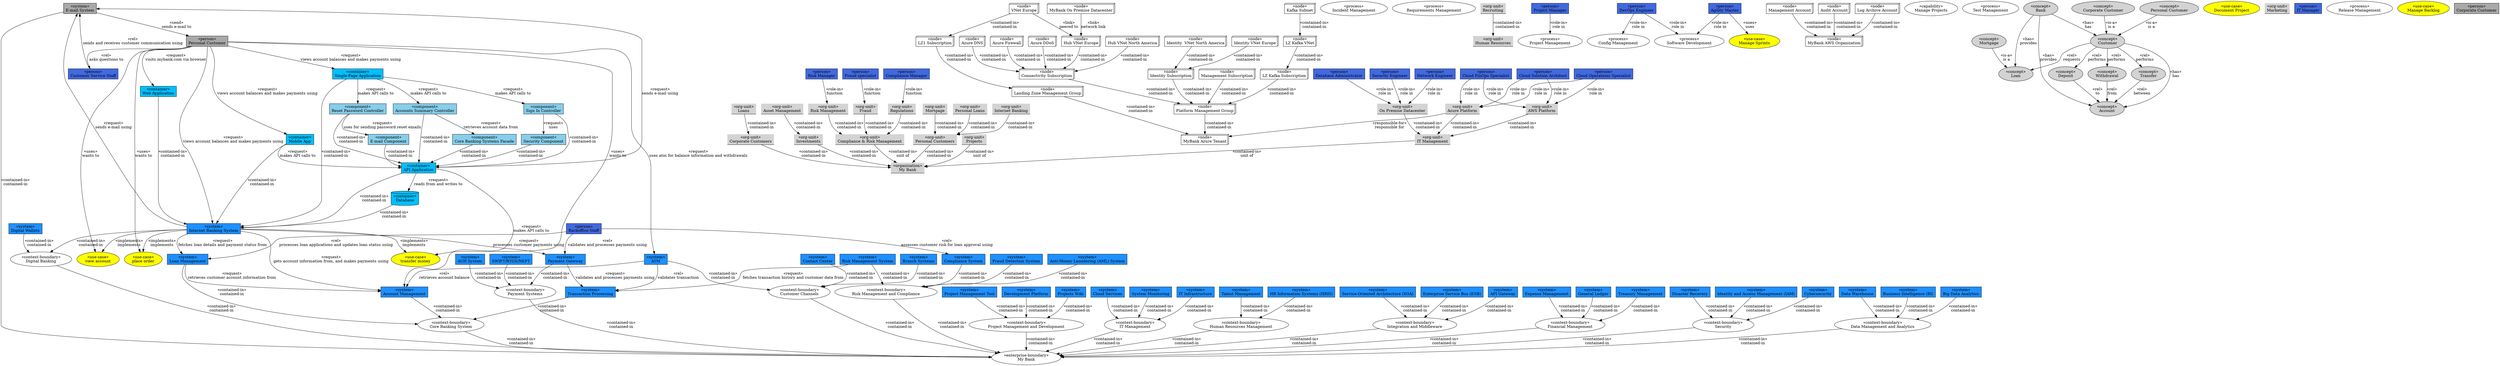 digraph elements {
  // graph [splines=ortho]
mybank_data_management__big_data_analytics_system [shape=box style=filled fillcolor=dodgerblue label = "«system»\nBig Data Analytics"]
mybank_it_management__aws_unit [shape=underline style=filled fillcolor=lightgrey label = "«org-unit»\nAWS Platform"]
mybank_security__disaster_recovery_system [shape=box style=filled fillcolor=dodgerblue label = "«system»\nDisaster Recovery"]
mybank_it_management_azure__plz_kafka_subscription [shape=box3d  label = "«node»\nLZ Kafka Subscription"]
mybank__email_system [shape=box style=filled fillcolor=darkgrey label = "«system»\nE-mail System"]
mybank_it_management__it_management_unit [shape=underline style=filled fillcolor=lightgrey label = "«org-unit»\nIT Management"]
mybank_financial_management__expense_management_system [shape=box style=filled fillcolor=dodgerblue label = "«system»\nExpense Management"]
mybank_customer_channels__branch_systems [shape=box style=filled fillcolor=dodgerblue label = "«system»\nBranch Systems"]
mybank_project_management__context_boundary [  label = "«context-boundary»\nProject Management and Development"]
mybank_compliance__fraud_detection_system [shape=box style=filled fillcolor=dodgerblue label = "«system»\nFraud Detection System"]
mybank_organization_personal_customers__mortgage_org [shape=underline style=filled fillcolor=lightgrey label = "«org-unit»\nMortgage"]
mybank_project_management__incident_management [  label = "«process»\nIncident Management"]
mybank_project_management__requirements_management [  label = "«process»\nRequirements Management"]
mybank_organization_hr__recruiting [shape=underline style=filled fillcolor=lightgrey label = "«org-unit»\nRecruiting"]
mybank_it_management_azure__connectivity_subscription [shape=box3d  label = "«node»\nConnectivity Subscription"]
mybank_digital_banking__digital_wallets_system [shape=box style=filled fillcolor=dodgerblue label = "«system»\nDigital Wallets"]
mybank_customer_channels__customer_service_staff [shape=box style=filled fillcolor=royalblue label = "«person»\nCustomer Service Staff"]
mybank_security__identity_access_management_system [shape=box style=filled fillcolor=dodgerblue label = "«system»\nIdentity and Access Management (IAM)"]
mybank_it_management_azure__alz1_vnet_europe [shape=box3d  label = "«node»\nVNet Europe"]
mybank_project_management__project_manager [shape=box style=filled fillcolor=royalblue label = "«person»\nProject Manager"]
mybank__mybank_plc [  label = "«enterprise-boundary»\nMy Bank"]
mybank_compliance__risk_management_system [shape=box style=filled fillcolor=dodgerblue label = "«system»\nRisk Management System"]
mybank_project_management__software_development [  label = "«process»\nSoftware Development"]
mybank_project_management__devops_engineer [shape=box style=filled fillcolor=royalblue label = "«person»\nDevOps Engineer"]
mybank_project_management__project_management [  label = "«process»\nProject Management"]
mybank_integration_middleware__soa [shape=box style=filled fillcolor=dodgerblue label = "«system»\nService-Oriented Architecture (SOA)"]
mybank_it_management__cloud_finops_specialist [shape=box style=filled fillcolor=royalblue label = "«person»\nCloud FinOps Specialist"]
mybank_core_banking__context_boundary [  label = "«context-boundary»\nCore Banking System"]
mybank_payment__context_boundary [  label = "«context-boundary»\nPayment Systems"]
mybank_organization__human_resources_unit [shape=underline style=filled fillcolor=lightgrey label = "«org-unit»\nHuman Resources"]
mybank_project_management__jira [shape=box style=filled fillcolor=dodgerblue label = "«system»\nProject Management Tool"]
mybank_digital_banking_internet_banking_system__mobile_app [shape=box style=filled fillcolor=deepskyblue1 label = "«container»\nMobile App"]
mybank_it_management__onprem_unit [shape=underline style=filled fillcolor=lightgrey label = "«org-unit»\nOn Premise Datacenter"]
mybank_infrastructure_management__cloud_services_system [shape=box style=filled fillcolor=dodgerblue label = "«system»\nCloud Services"]
mybank_digital_banking_internet_banking_system__api_application [shape=box style=filled fillcolor=deepskyblue1 label = "«container»\nAPI Application"]
mybank_it_management_aws__platform_management_account [shape=box3d  label = "«node»\nManagement Account"]
mybank_it_management_azure__management_subscription [shape=box3d  label = "«node»\nManagement Subscription"]
mybank_organization__corporate_customers [shape=underline style=filled fillcolor=lightgrey label = "«org-unit»\nCorporate Customers"]
mybank_compliance__risk_manager [shape=box style=filled fillcolor=royalblue label = "«person»\nRisk Manager"]
mybank_organization_personal_customers__personal_loans_org [shape=underline style=filled fillcolor=lightgrey label = "«org-unit»\nPersonal Loans"]
mybank_compliance__context_boundary [  label = "«context-boundary»\nRisk Management and Compliance"]
mybank_human_resources__hris [shape=box style=filled fillcolor=dodgerblue label = "«system»\nHR Information Systems (HRIS)"]
mybank_project_management__manage_projects [  label = "«capability»\nManage Projects"]
mybank_compliance__risk_management [shape=underline style=filled fillcolor=lightgrey label = "«org-unit»\nRisk Management"]
mybank_project_management__test_management [  label = "«process»\nTest Management"]
mybank_it_management__context_boundary [  label = "«context-boundary»\nIT Management"]
mybank_it_management_azure__hub_vnet_europe [shape=box3d  label = "«node»\nHub VNet Europe"]
mybank_compliance__fraud [shape=underline style=filled fillcolor=lightgrey label = "«org-unit»\nFraud"]
mybank_infrastructure_management__system_monitoring_system [shape=box style=filled fillcolor=dodgerblue label = "«system»\nSystem Monitoring"]
mybank_concepts__mortgage [shape=ellipse style=filled fillcolor=lightgrey label = "«concept»\nMortgage"]
mybank_organization_personal_customers__internet_banking [shape=underline style=filled fillcolor=lightgrey label = "«org-unit»\nInternet Banking"]
mybank_it_management_azure__landing_zone_management_group [shape=box3d  label = "«node»\nLanding Zone Management Group"]
mybank_human_resources__context_boundary [  label = "«context-boundary»\nHuman Resources Management"]
mybank_project_management__document_project [shape=ellipse style=filled fillcolor=yellow label = "«use-case»\nDocument Project"]
mybank_marketing__marketing_unit [shape=underline style=filled fillcolor=lightgrey label = "«org-unit»\nMarketing"]
mybank_it_management__cloud_operations_specialist [shape=box style=filled fillcolor=royalblue label = "«person»\nCloud Operations Specialist"]
mybank_compliance__fraud_specialist [shape=box style=filled fillcolor=royalblue label = "«person»\nFraud specialist"]
mybank_digital_banking_internet_banking_system__view_account [shape=ellipse style=filled fillcolor=yellow label = "«use-case»\nview account"]
mybank_digital_banking_internet_banking_system__internet_banking_system [shape=box style=filled fillcolor=dodgerblue label = "«system»\nInternet Banking System"]
mybank_compliance__compliance_system [shape=box style=filled fillcolor=dodgerblue label = "«system»\nCompliance System"]
mybank_it_management__azure_unit [shape=underline style=filled fillcolor=lightgrey label = "«org-unit»\nAzure Platform"]
mybank_it_management_azure__mybank_azure_tenant [shape=box3d  label = "«node»\nMyBank Azure Tenant"]
mybank_compliance__compliance_manager [shape=box style=filled fillcolor=royalblue label = "«person»\nCompliance Manager"]
mybank_it_management_azure__identity_vnet_north_america [shape=box3d  label = "«node»\nIdentity  VNet North America"]
mybank_data_management__data_warehouse_system [shape=box style=filled fillcolor=dodgerblue label = "«system»\nData Warehouse"]
mybank_concepts__transfer [shape=ellipse style=filled fillcolor=lightgrey label = "«concept»\nTransfer"]
mybank_concepts__personal_customer [shape=ellipse style=filled fillcolor=lightgrey label = "«concept»\nPersonal Customer"]
mybank_digital_banking_internet_banking_system__core_banking_systems_facade [shape=box style=filled fillcolor=skyblue label = "«component»\nCore Banking Systems Facade"]
mybank_integration_middleware__esb [shape=box style=filled fillcolor=dodgerblue label = "«system»\nEnterprise Service Bus (ESB)"]
mybank_concepts__account [shape=ellipse style=filled fillcolor=lightgrey label = "«concept»\nAccount"]
mybank__integration_middleware_context [  label = "«context-boundary»\nIntegration and Middleware"]
mybank_concepts__bank [shape=ellipse style=filled fillcolor=lightgrey label = "«concept»\nBank"]
mybank_it_management_aws__audit_account [shape=box3d  label = "«node»\nAudit Account"]
mybank_project_management__gitlab [shape=box style=filled fillcolor=dodgerblue label = "«system»\nDevelopment Platform"]
mybank_it_management__it_manager [shape=box style=filled fillcolor=royalblue label = "«person»\nIT Manager"]
mybank_it_management_azure__ddos_protection [shape=box3d  label = "«node»\nAzure DDoS"]
mybank_investments__investments_org [shape=underline style=filled fillcolor=lightgrey label = "«org-unit»\nInvestments"]
mybank_digital_banking_internet_banking_system__web_app [shape=box style=filled fillcolor=deepskyblue1 label = "«container»\nWeb Application"]
mybank_it_management__cloud_solution_architect [shape=box style=filled fillcolor=royalblue label = "«person»\nCloud Solution Architect"]
mybank__personal_customer [shape=box style=filled fillcolor=darkgrey label = "«person»\nPersonal Customer"]
mybank_data_management__context_boundary [  label = "«context-boundary»\nData Management and Analytics"]
mybank_digital_banking_internet_banking_system__single_page_app [shape=box style=filled fillcolor=deepskyblue1 label = "«container»\nSingle-Page Application"]
mybank_it_management_azure__identity_vnet_europe [shape=box3d  label = "«node»\nIdentity VNet Europe"]
mybank_it_management__database_administrator [shape=box style=filled fillcolor=royalblue label = "«person»\nDatabase Administrator"]
mybank_it_management_aws__log_archive_account [shape=box3d  label = "«node»\nLog Archive Account"]
mybank_project_management__release_management [  label = "«process»\nRelease Management"]
mybank_payment__payment_gateway_system [shape=box style=filled fillcolor=dodgerblue label = "«system»\nPayment Gateway"]
mybank_digital_banking_internet_banking_system__transfer_money [shape=ellipse style=filled fillcolor=yellow label = "«use-case»\ntransfer money"]
mybank_it_management_azure__platform_management_group [shape=box3d  label = "«node»\nPlatform Management Group"]
mybank_it_management_onprem__data_center_europe [shape=box3d  label = "«node»\nMyBank On Premise Datacenter"]
mybank_concepts__customer [shape=ellipse style=filled fillcolor=lightgrey label = "«concept»\nCustomer"]
mybank_integration_middleware__api_gateway [shape=box style=filled fillcolor=dodgerblue label = "«system»\nAPI Gateway"]
mybank_infrastructure_management__it_infrastructure_system [shape=box style=filled fillcolor=dodgerblue label = "«system»\nIT Infrastructure"]
mybank_digital_banking_internet_banking_system__reset_password_controller [shape=box style=filled fillcolor=skyblue label = "«component»\nReset Password Controller"]
mybank_financial_management__context_boundary [  label = "«context-boundary»\nFinancial Management"]
mybank_concepts__deposit [shape=ellipse style=filled fillcolor=lightgrey label = "«concept»\nDeposit"]
mybank_core_banking__loan_management_system [shape=box style=filled fillcolor=dodgerblue label = "«system»\nLoan Management"]
mybank_it_management__security_engineer [shape=box style=filled fillcolor=royalblue label = "«person»\nSecurity Engineer"]
mybank_it_management_azure__plz_kafka_subnet [shape=box3d  label = "«node»\nKafka Subnet"]
mybank_digital_banking_internet_banking_system__email_component [shape=box style=filled fillcolor=skyblue label = "«component»\nE-mail Component"]
mybank_payment__ach_system [shape=box style=filled fillcolor=dodgerblue label = "«system»\nACH System"]
mybank_it_management_azure__identity_subscription [shape=box3d  label = "«node»\nIdentity Subscription"]
mybank_concepts__corporate_customer [shape=ellipse style=filled fillcolor=lightgrey label = "«concept»\nCorporate Customer"]
mybank_project_management__manage_backlog [shape=ellipse style=filled fillcolor=yellow label = "«use-case»\nManage Backlog"]
mybank_it_management_aws__mybank_aws_organization [shape=box3d  label = "«node»\nMyBank AWS Organization"]
mybank_concepts__withdrawal [shape=ellipse style=filled fillcolor=lightgrey label = "«concept»\nWithdrawal"]
mybank_project_management__agility_master [shape=box style=filled fillcolor=royalblue label = "«person»\nAgility Master"]
mybank_financial_management__general_ledger_system [shape=box style=filled fillcolor=dodgerblue label = "«system»\nGeneral Ledger"]
mybank_compliance__compliance_unit [shape=underline style=filled fillcolor=lightgrey label = "«org-unit»\nCompliance & Risk Management"]
mybank_it_management_azure__plz_kafka_vnet [shape=box3d  label = "«node»\nLZ Kafka VNet"]
mybank_compliance__aml_system [shape=box style=filled fillcolor=dodgerblue label = "«system»\nAnti-Money Laundering (AML) System"]
mybank_digital_banking_internet_banking_system__security_component [shape=box style=filled fillcolor=skyblue label = "«component»\nSecurity Component"]
mybank_it_management_azure__firewall [shape=box3d  label = "«node»\nAzure Firewall"]
mybank_data_management__business_intelligence_system [shape=box style=filled fillcolor=dodgerblue label = "«system»\nBusiness Intelligence (BI)"]
mybank_it_management_azure__dns [shape=box3d  label = "«node»\nAzure DNS"]
mybank_it_management_azure__alz1_subscription [shape=box3d  label = "«node»\nLZ1 Subscription"]
mybank_project_management__confluence [shape=box style=filled fillcolor=dodgerblue label = "«system»\nProjects Wiki"]
mybank_it_management_azure__hub_vnet_north_america [shape=box3d  label = "«node»\nHub VNet North America"]
mybank_security__context_boundary [  label = "«context-boundary»\nSecurity"]
mybank_digital_banking_internet_banking_system__accounts_summary_controller [shape=box style=filled fillcolor=skyblue label = "«component»\nAccounts Summary Controller"]
mybank_customer_channels__atm [shape=box style=filled fillcolor=dodgerblue label = "«system»\nATM"]
mybank_customer_channels__contact_center_system [shape=box style=filled fillcolor=dodgerblue label = "«system»\nContact Center"]
mybank_security__cybersecurity_system [shape=box style=filled fillcolor=dodgerblue label = "«system»\nCybersecurity"]
mybank__corporate_customer [shape=box style=filled fillcolor=darkgrey label = "«person»\nCorporate Customer"]
mybank_payment__swift_rtgs_neft_system [shape=box style=filled fillcolor=dodgerblue label = "«system»\nSWIFT/RTGS/NEFT"]
mybank__my_bank_organization [shape=underline style=filled fillcolor=lightgrey label = "«organization»\nMy Bank"]
mybank_organization__personal_customers [shape=underline style=filled fillcolor=lightgrey label = "«org-unit»\nPersonal Customers"]
mybank_concepts__loan [shape=ellipse style=filled fillcolor=lightgrey label = "«concept»\nLoan"]
mybank_financial_management__treasury_management_system [shape=box style=filled fillcolor=dodgerblue label = "«system»\nTreasury Management"]
mybank_core_banking__backoffice_staff [shape=box style=filled fillcolor=royalblue label = "«person»\nBackoffice Staff"]
mybank_core_banking__account_management_system [shape=box style=filled fillcolor=dodgerblue label = "«system»\nAccount Management"]
mybank_core_banking__transaction_processing_system [shape=box style=filled fillcolor=dodgerblue label = "«system»\nTransaction Processing"]
mybank_project_management__manage_sprints [shape=ellipse style=filled fillcolor=yellow label = "«use-case»\nManage Sprints"]
mybank_it_management__network_engineer [shape=box style=filled fillcolor=royalblue label = "«person»\nNetwork Engineer"]
mybank_investments__asset_management_org [shape=underline style=filled fillcolor=lightgrey label = "«org-unit»\nAsset Management"]
mybank_project_management__project_management_unit [shape=underline style=filled fillcolor=lightgrey label = "«org-unit»\nProjects"]
mybank_digital_banking__context_boundary [  label = "«context-boundary»\nDigital Banking"]
mybank_human_resources__talent_management_system [shape=box style=filled fillcolor=dodgerblue label = "«system»\nTalent Management"]
mybank_digital_banking_internet_banking_system__sign_in_controller [shape=box style=filled fillcolor=skyblue label = "«component»\nSign In Controller"]
mybank_digital_banking_internet_banking_system__place_order [shape=ellipse style=filled fillcolor=yellow label = "«use-case»\nplace order"]
mybank_digital_banking_internet_banking_system__database [shape=cylinder style=filled fillcolor=deepskyblue1 label = "«container»\nDatabase"]
mybank_organization_corporate_customers__loans_org [shape=underline style=filled fillcolor=lightgrey label = "«org-unit»\nLoans"]
mybank_customer_channels__context_boundary [  label = "«context-boundary»\nCustomer Channels"]
mybank_compliance__regulations [shape=underline style=filled fillcolor=lightgrey label = "«org-unit»\nRegulations"]
mybank_project_management__config_management [  label = "«process»\nConfig Management"]
 
mybank_data_management__context_boundary -> mybank__mybank_plc [label = "«contained-in»\ncontained-in"]
mybank_data_management__big_data_analytics_system -> mybank_data_management__context_boundary [label = "«contained-in»\ncontained-in"]
mybank__personal_customer -> mybank_digital_banking_internet_banking_system__web_app [label = "«request»\nvisits mybank.com via browser"]
mybank_digital_banking_internet_banking_system__internet_banking_system -> mybank_digital_banking_internet_banking_system__transfer_money [label = "«implements»\nimplements"]
mybank_it_management_azure__plz_kafka_subscription -> mybank_it_management_azure__platform_management_group [label = "«contained-in»\ncontained-in"]
mybank_organization_hr__recruiting -> mybank_organization__human_resources_unit [label = "«contained-in»\ncontained-in"]
mybank_it_management__network_engineer -> mybank_it_management__onprem_unit [label = "«role-in»\nrole in"]
mybank_it_management_azure__alz1_vnet_europe -> mybank_it_management_azure__alz1_subscription [label = "«contained-in»\ncontained-in"]
mybank_compliance__compliance_manager -> mybank_compliance__regulations [label = "«role-in»\nfunction"]
mybank_it_management_aws__log_archive_account -> mybank_it_management_aws__mybank_aws_organization [label = "«contained-in»\ncontained-in"]
mybank_organization_corporate_customers__loans_org -> mybank_organization__corporate_customers [label = "«contained-in»\ncontained-in"]
mybank_investments__investments_org -> mybank__my_bank_organization [label = "«contained-in»\ncontained-in"]
mybank_customer_channels__contact_center_system -> mybank_customer_channels__context_boundary [label = "«contained-in»\ncontained-in"]
mybank_digital_banking_internet_banking_system__security_component -> mybank_digital_banking_internet_banking_system__api_application [label = "«contained-in»\ncontained-in"]
mybank_payment__payment_gateway_system -> mybank_core_banking__transaction_processing_system [label = "«request»\nvalidates and processes payments using"]
mybank_it_management__cloud_operations_specialist -> mybank_it_management__aws_unit [label = "«role-in»\nrole in"]
mybank_it_management__aws_unit -> mybank_it_management__it_management_unit [label = "«contained-in»\ncontained-in"]
mybank_concepts__customer -> mybank_concepts__transfer [label = "«rel»\nperforms"]
mybank_it_management_aws__platform_management_account -> mybank_it_management_aws__mybank_aws_organization [label = "«contained-in»\ncontained-in"]
mybank_organization__corporate_customers -> mybank__my_bank_organization [label = "«contained-in»\ncontained-in"]
mybank_compliance__risk_management_system -> mybank_compliance__context_boundary [label = "«contained-in»\ncontained-in"]
mybank_it_management__azure_unit -> mybank_it_management__it_management_unit [label = "«contained-in»\ncontained-in"]
mybank_it_management_azure__connectivity_subscription -> mybank_it_management_azure__platform_management_group [label = "«contained-in»\ncontained-in"]
mybank_digital_banking__context_boundary -> mybank__mybank_plc [label = "«contained-in»\ncontained-in"]
mybank_digital_banking_internet_banking_system__api_application -> mybank_digital_banking_internet_banking_system__internet_banking_system [label = "«contained-in»\ncontained-in"]
mybank_project_management__confluence -> mybank_project_management__context_boundary [label = "«contained-in»\ncontained-in"]
mybank_it_management__cloud_solution_architect -> mybank_it_management__azure_unit [label = "«role-in»\nrole in"]
mybank_digital_banking_internet_banking_system__internet_banking_system -> mybank_digital_banking_internet_banking_system__view_account [label = "«implements»\nimplements"]
mybank_payment__ach_system -> mybank_payment__context_boundary [label = "«contained-in»\ncontained-in"]
mybank_digital_banking_internet_banking_system__internet_banking_system -> mybank__email_system [label = "«request»\nsends e-mail using"]
mybank_financial_management__context_boundary -> mybank__mybank_plc [label = "«contained-in»\ncontained-in"]
mybank_project_management__context_boundary -> mybank__mybank_plc [label = "«contained-in»\ncontained-in"]
mybank_financial_management__treasury_management_system -> mybank_financial_management__context_boundary [label = "«contained-in»\ncontained-in"]
mybank_financial_management__expense_management_system -> mybank_financial_management__context_boundary [label = "«contained-in»\ncontained-in"]
mybank_security__identity_access_management_system -> mybank_security__context_boundary [label = "«contained-in»\ncontained-in"]
mybank_infrastructure_management__it_infrastructure_system -> mybank_it_management__context_boundary [label = "«contained-in»\ncontained-in"]
mybank_concepts__transfer -> mybank_concepts__account [label = "«rel»\nbetween"]
mybank_concepts__customer -> mybank_concepts__account [label = "«has»\nhas"]
mybank_it_management_azure__dns -> mybank_it_management_azure__connectivity_subscription [label = "«contained-in»\ncontained-in"]
mybank_it_management__cloud_solution_architect -> mybank_it_management__aws_unit [label = "«role-in»\nrole in"]
mybank_integration_middleware__soa -> mybank__integration_middleware_context [label = "«contained-in»\ncontained-in"]
mybank_organization_personal_customers__mortgage_org -> mybank_organization__personal_customers [label = "«contained-in»\ncontained-in"]
mybank_payment__swift_rtgs_neft_system -> mybank_payment__context_boundary [label = "«contained-in»\ncontained-in"]
mybank_customer_channels__atm -> mybank_core_banking__account_management_system [label = "«rel»\nretrieves account balance"]
mybank_it_management__database_administrator -> mybank_it_management__onprem_unit [label = "«role-in»\nrole in"]
mybank_project_management__devops_engineer -> mybank_project_management__config_management [label = "«role-in»\nrole in"]
mybank_concepts__customer -> mybank_concepts__deposit [label = "«rel»\nperforms"]
mybank_customer_channels__atm -> mybank_customer_channels__context_boundary [label = "«contained-in»\ncontained-in"]
mybank_digital_banking_internet_banking_system__accounts_summary_controller -> mybank_digital_banking_internet_banking_system__core_banking_systems_facade [label = "«request»\nretrieves account data from"]
mybank_customer_channels__context_boundary -> mybank__mybank_plc [label = "«contained-in»\ncontained-in"]
mybank__integration_middleware_context -> mybank__mybank_plc [label = "«contained-in»\ncontained-in"]
mybank_digital_banking_internet_banking_system__api_application -> mybank__email_system [label = "«request»\nsends e-mail using"]
mybank_digital_banking_internet_banking_system__api_application -> mybank_core_banking__account_management_system [label = "«request»\nmakes API calls to"]
mybank_integration_middleware__api_gateway -> mybank__integration_middleware_context [label = "«contained-in»\ncontained-in"]
mybank_core_banking__transaction_processing_system -> mybank_core_banking__context_boundary [label = "«contained-in»\ncontained-in"]
mybank_core_banking__backoffice_staff -> mybank_compliance__compliance_system [label = "«rel»\nassesses customer risk for loan approval using"]
mybank_digital_banking__digital_wallets_system -> mybank_digital_banking__context_boundary [label = "«contained-in»\ncontained-in"]
mybank_investments__asset_management_org -> mybank_investments__investments_org [label = "«contained-in»\ncontained-in"]
mybank__personal_customer -> mybank_digital_banking_internet_banking_system__single_page_app [label = "«request»\nviews account balances and makes payments using"]
mybank_digital_banking_internet_banking_system__reset_password_controller -> mybank_digital_banking_internet_banking_system__email_component [label = "«request»\nuses for sending password reset emails"]
mybank__personal_customer -> mybank_digital_banking_internet_banking_system__place_order [label = "«uses»\nwants to"]
mybank_core_banking__loan_management_system -> mybank_core_banking__account_management_system [label = "«request»\nretrieves customer account information from"]
mybank_digital_banking_internet_banking_system__reset_password_controller -> mybank_digital_banking_internet_banking_system__api_application [label = "«contained-in»\ncontained-in"]
mybank_it_management_azure__firewall -> mybank_it_management_azure__connectivity_subscription [label = "«contained-in»\ncontained-in"]
mybank_it_management_azure__plz_kafka_subnet -> mybank_it_management_azure__plz_kafka_vnet [label = "«contained-in»\ncontained-in"]
mybank_compliance__risk_management -> mybank_compliance__compliance_unit [label = "«contained-in»\ncontained-in"]
mybank__personal_customer -> mybank_digital_banking_internet_banking_system__view_account [label = "«uses»\nwants to"]
mybank_core_banking__backoffice_staff -> mybank_payment__payment_gateway_system [label = "«rel»\nvalidates and processes payments using"]
mybank_digital_banking_internet_banking_system__email_component -> mybank_digital_banking_internet_banking_system__api_application [label = "«contained-in»\ncontained-in"]
mybank_it_management__cloud_operations_specialist -> mybank_it_management__azure_unit [label = "«role-in»\nrole in"]
mybank_digital_banking_internet_banking_system__internet_banking_system -> mybank_digital_banking_internet_banking_system__place_order [label = "«implements»\nimplements"]
mybank_it_management__context_boundary -> mybank__mybank_plc [label = "«contained-in»\ncontained-in"]
mybank_it_management__azure_unit -> mybank_it_management_azure__mybank_azure_tenant [label = "«responsible-for»\nresponsible for"]
mybank_digital_banking_internet_banking_system__single_page_app -> mybank_digital_banking_internet_banking_system__internet_banking_system [label = "«contained-in»\ncontained-in"]
mybank_payment__payment_gateway_system -> mybank_payment__context_boundary [label = "«contained-in»\ncontained-in"]
mybank_it_management_azure__identity_vnet_north_america -> mybank_it_management_azure__identity_subscription [label = "«contained-in»\ncontained-in"]
mybank_core_banking__loan_management_system -> mybank_core_banking__context_boundary [label = "«contained-in»\ncontained-in"]
mybank_compliance__fraud -> mybank_compliance__compliance_unit [label = "«contained-in»\ncontained-in"]
mybank_it_management_azure__alz1_vnet_europe -> mybank_it_management_azure__hub_vnet_europe [label = "«link»\npeered to"]
mybank_compliance__context_boundary -> mybank__mybank_plc [label = "«contained-in»\ncontained-in"]
mybank_digital_banking_internet_banking_system__mobile_app -> mybank_digital_banking_internet_banking_system__api_application [label = "«request»\nmakes API calls to"]
mybank_project_management__gitlab -> mybank_project_management__context_boundary [label = "«contained-in»\ncontained-in"]
mybank__email_system -> mybank__personal_customer [label = "«send»\nsends e-mail to"]
mybank_it_management__it_management_unit -> mybank__my_bank_organization [label = "«contained-in»\nunit of"]
mybank_it_management_azure__hub_vnet_north_america -> mybank_it_management_azure__connectivity_subscription [label = "«contained-in»\ncontained-in"]
mybank_customer_channels__atm -> mybank_core_banking__transaction_processing_system [label = "«rel»\nvalidates transaction"]
mybank_infrastructure_management__cloud_services_system -> mybank_it_management__context_boundary [label = "«contained-in»\ncontained-in"]
mybank_digital_banking_internet_banking_system__single_page_app -> mybank_digital_banking_internet_banking_system__sign_in_controller [label = "«request»\nmakes API calls to"]
mybank_digital_banking_internet_banking_system__internet_banking_system -> mybank_core_banking__loan_management_system [label = "«request»\nfetches loan details and payment status from"]
mybank_it_management_azure__identity_subscription -> mybank_it_management_azure__platform_management_group [label = "«contained-in»\ncontained-in"]
mybank_customer_channels__customer_service_staff -> mybank__email_system [label = "«rel»\nsends and receives customer communication using"]
mybank_organization__personal_customers -> mybank__my_bank_organization [label = "«contained-in»\ncontained-in"]
mybank_project_management__agility_master -> mybank_project_management__software_development [label = "«role-in»\nrole in"]
mybank_core_banking__account_management_system -> mybank_core_banking__context_boundary [label = "«contained-in»\ncontained-in"]
mybank__personal_customer -> mybank_customer_channels__customer_service_staff [label = "«rel»\nasks questions to"]
mybank_it_management_azure__alz1_subscription -> mybank_it_management_azure__landing_zone_management_group [label = "«contained-in»\ncontained-in"]
mybank_concepts__corporate_customer -> mybank_concepts__customer [label = "«is-a»\nis a"]
mybank_organization_personal_customers__internet_banking -> mybank_organization__personal_customers [label = "«contained-in»\ncontained-in"]
mybank_customer_channels__branch_systems -> mybank_customer_channels__context_boundary [label = "«contained-in»\ncontained-in"]
mybank__email_system -> mybank__mybank_plc [label = "«contained-in»\ncontained-in"]
mybank_project_management__project_manager -> mybank_project_management__project_management [label = "«role-in»\nrole in"]
mybank__personal_customer -> mybank_digital_banking_internet_banking_system__internet_banking_system [label = "«request»\nviews account balances and makes payments using"]
mybank_it_management__onprem_unit -> mybank_it_management__it_management_unit [label = "«contained-in»\ncontained-in"]
mybank_financial_management__general_ledger_system -> mybank_financial_management__context_boundary [label = "«contained-in»\ncontained-in"]
mybank_digital_banking_internet_banking_system__core_banking_systems_facade -> mybank_digital_banking_internet_banking_system__api_application [label = "«contained-in»\ncontained-in"]
mybank_concepts__personal_customer -> mybank_concepts__customer [label = "«is-a»\nis a"]
mybank_it_management_azure__platform_management_group -> mybank_it_management_azure__mybank_azure_tenant [label = "«contained-in»\ncontained-in"]
mybank_digital_banking_internet_banking_system__single_page_app -> mybank_digital_banking_internet_banking_system__reset_password_controller [label = "«request»\nmakes API calls to"]
mybank_compliance__regulations -> mybank_compliance__compliance_unit [label = "«contained-in»\ncontained-in"]
mybank_digital_banking_internet_banking_system__web_app -> mybank_digital_banking_internet_banking_system__internet_banking_system [label = "«contained-in»\ncontained-in"]
mybank_security__context_boundary -> mybank__mybank_plc [label = "«contained-in»\ncontained-in"]
mybank_it_management_azure__identity_vnet_europe -> mybank_it_management_azure__identity_subscription [label = "«contained-in»\ncontained-in"]
mybank_digital_banking_internet_banking_system__sign_in_controller -> mybank_digital_banking_internet_banking_system__security_component [label = "«request»\nuses"]
mybank_it_management_azure__ddos_protection -> mybank_it_management_azure__connectivity_subscription [label = "«contained-in»\ncontained-in"]
mybank_concepts__mortgage -> mybank_concepts__loan [label = "«is-a»\nis a"]
mybank_integration_middleware__esb -> mybank__integration_middleware_context [label = "«contained-in»\ncontained-in"]
mybank_compliance__risk_manager -> mybank_compliance__risk_management [label = "«role-in»\nfunction"]
mybank__personal_customer -> mybank_customer_channels__atm [label = "«request»\nuses atm for balance information and withdrawals"]
mybank_concepts__withdrawal -> mybank_concepts__account [label = "«rel»\nfrom"]
mybank_human_resources__hris -> mybank_human_resources__context_boundary [label = "«contained-in»\ncontained-in"]
mybank_it_management__cloud_finops_specialist -> mybank_it_management__aws_unit [label = "«role-in»\nrole in"]
mybank_organization_personal_customers__personal_loans_org -> mybank_organization__personal_customers [label = "«contained-in»\ncontained-in"]
mybank_it_management_azure__landing_zone_management_group -> mybank_it_management_azure__mybank_azure_tenant [label = "«contained-in»\ncontained-in"]
mybank_compliance__fraud_detection_system -> mybank_compliance__context_boundary [label = "«contained-in»\ncontained-in"]
mybank_concepts__deposit -> mybank_concepts__account [label = "«rel»\nto"]
mybank_project_management__project_management_unit -> mybank__my_bank_organization [label = "«contained-in»\nunit of"]
mybank_compliance__compliance_unit -> mybank__my_bank_organization [label = "«contained-in»\nunit of"]
mybank__personal_customer -> mybank_digital_banking_internet_banking_system__transfer_money [label = "«uses»\nwants to"]
mybank_security__cybersecurity_system -> mybank_security__context_boundary [label = "«contained-in»\ncontained-in"]
mybank_compliance__fraud_specialist -> mybank_compliance__fraud [label = "«role-in»\nfunction"]
mybank_concepts__bank -> mybank_concepts__customer [label = "«has»\nhas"]
mybank_digital_banking_internet_banking_system__internet_banking_system -> mybank_digital_banking__context_boundary [label = "«contained-in»\ncontained-in"]
mybank_concepts__customer -> mybank_concepts__withdrawal [label = "«rel»\nperforms"]
mybank_digital_banking_internet_banking_system__internet_banking_system -> mybank_core_banking__account_management_system [label = "«request»\ngets account information from, and makes payments using"]
mybank_payment__context_boundary -> mybank__mybank_plc [label = "«contained-in»\ncontained-in"]
mybank_it_management__cloud_finops_specialist -> mybank_it_management__azure_unit [label = "«role-in»\nrole in"]
mybank_digital_banking_internet_banking_system__single_page_app -> mybank_digital_banking_internet_banking_system__accounts_summary_controller [label = "«request»\nmakes API calls to"]
mybank_project_management__devops_engineer -> mybank_project_management__software_development [label = "«role-in»\nrole in"]
mybank_concepts__bank -> mybank_concepts__account [label = "«has»\nprovides"]
mybank_core_banking__context_boundary -> mybank__mybank_plc [label = "«contained-in»\ncontained-in"]
mybank_digital_banking_internet_banking_system__mobile_app -> mybank_digital_banking_internet_banking_system__internet_banking_system [label = "«contained-in»\ncontained-in"]
mybank_concepts__customer -> mybank_concepts__loan [label = "«rel»\nrequests"]
mybank_infrastructure_management__system_monitoring_system -> mybank_it_management__context_boundary [label = "«contained-in»\ncontained-in"]
mybank_human_resources__context_boundary -> mybank__mybank_plc [label = "«contained-in»\ncontained-in"]
mybank_it_management__security_engineer -> mybank_it_management__onprem_unit [label = "«role-in»\nrole in"]
mybank_data_management__business_intelligence_system -> mybank_data_management__context_boundary [label = "«contained-in»\ncontained-in"]
mybank_core_banking__backoffice_staff -> mybank_core_banking__loan_management_system [label = "«rel»\nprocesses loan applications and updates loan status using"]
mybank_it_management_azure__plz_kafka_vnet -> mybank_it_management_azure__plz_kafka_subscription [label = "«contained-in»\ncontained-in"]
mybank_it_management_azure__management_subscription -> mybank_it_management_azure__platform_management_group [label = "«contained-in»\ncontained-in"]
mybank_it_management_aws__audit_account -> mybank_it_management_aws__mybank_aws_organization [label = "«contained-in»\ncontained-in"]
mybank_project_management__agility_master -> mybank_project_management__manage_sprints [label = "«uses»\nuses"]
mybank_compliance__risk_management_system -> mybank_core_banking__transaction_processing_system [label = "«request»\nfetches transaction history and customer data from"]
mybank_compliance__aml_system -> mybank_compliance__context_boundary [label = "«contained-in»\ncontained-in"]
mybank_concepts__bank -> mybank_concepts__loan [label = "«has»\nprovides"]
mybank_human_resources__talent_management_system -> mybank_human_resources__context_boundary [label = "«contained-in»\ncontained-in"]
mybank_digital_banking_internet_banking_system__accounts_summary_controller -> mybank_digital_banking_internet_banking_system__api_application [label = "«contained-in»\ncontained-in"]
mybank_security__disaster_recovery_system -> mybank_security__context_boundary [label = "«contained-in»\ncontained-in"]
mybank_data_management__data_warehouse_system -> mybank_data_management__context_boundary [label = "«contained-in»\ncontained-in"]
mybank_digital_banking_internet_banking_system__internet_banking_system -> mybank_payment__payment_gateway_system [label = "«request»\nprocesses customer payments using"]
mybank_compliance__compliance_system -> mybank_compliance__context_boundary [label = "«contained-in»\ncontained-in"]
mybank__personal_customer -> mybank_digital_banking_internet_banking_system__mobile_app [label = "«request»\nviews account balances and makes payments using"]
mybank_digital_banking_internet_banking_system__api_application -> mybank_digital_banking_internet_banking_system__database [label = "«request»\nreads from and writes to"]
mybank_it_management_azure__hub_vnet_europe -> mybank_it_management_azure__connectivity_subscription [label = "«contained-in»\ncontained-in"]
mybank_digital_banking_internet_banking_system__sign_in_controller -> mybank_digital_banking_internet_banking_system__api_application [label = "«contained-in»\ncontained-in"]
mybank_project_management__jira -> mybank_project_management__context_boundary [label = "«contained-in»\ncontained-in"]
mybank_it_management_onprem__data_center_europe -> mybank_it_management_azure__hub_vnet_europe [label = "«link»\nnetwork link"]
mybank_digital_banking_internet_banking_system__database -> mybank_digital_banking_internet_banking_system__internet_banking_system [label = "«contained-in»\ncontained-in"]
 
}
